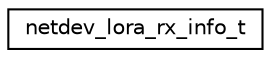 digraph "Graphical Class Hierarchy"
{
 // LATEX_PDF_SIZE
  edge [fontname="Helvetica",fontsize="10",labelfontname="Helvetica",labelfontsize="10"];
  node [fontname="Helvetica",fontsize="10",shape=record];
  rankdir="LR";
  Node0 [label="netdev_lora_rx_info_t",height=0.2,width=0.4,color="black", fillcolor="white", style="filled",URL="$structnetdev__lora__rx__info__t.html",tooltip="Received LoRa packet status information."];
}

